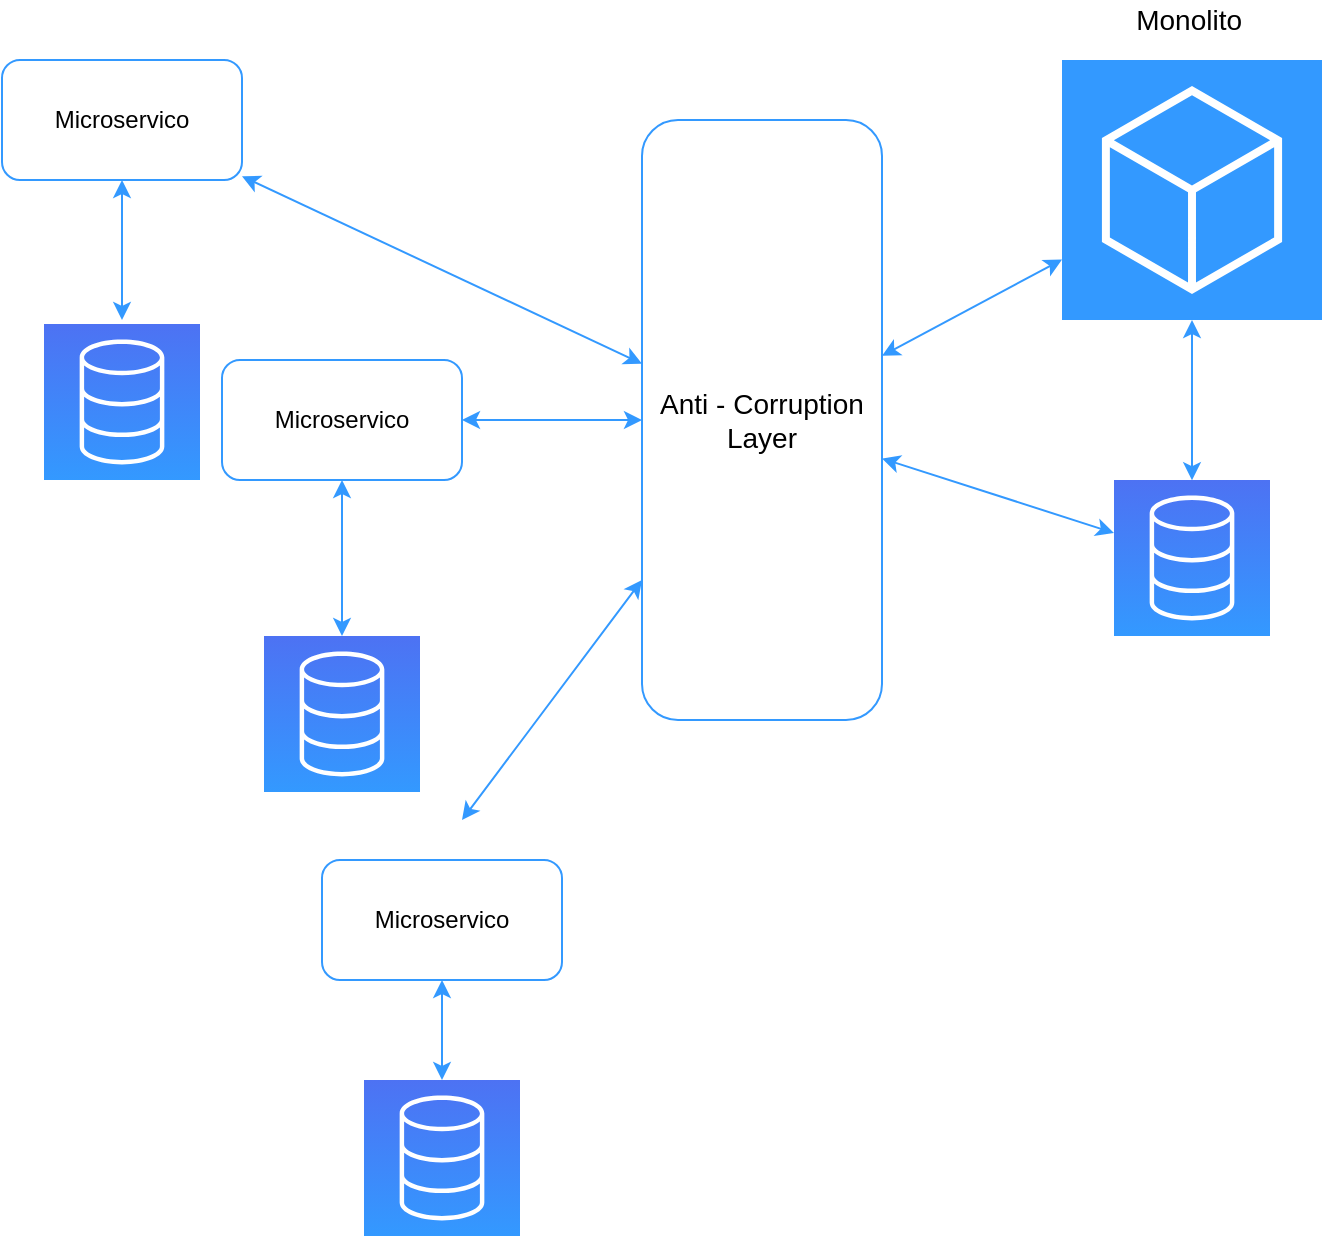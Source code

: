 <mxfile version="15.2.7" type="device" pages="2"><diagram id="Z9aLBjX3wHAcfjCfDm6o" name="Página-1"><mxGraphModel dx="1422" dy="822" grid="1" gridSize="10" guides="1" tooltips="1" connect="1" arrows="1" fold="1" page="1" pageScale="1" pageWidth="827" pageHeight="1169" math="0" shadow="0"><root><mxCell id="0"/><mxCell id="1" parent="0"/><mxCell id="7R8HYVR9fdEUXasA-dVE-4" style="edgeStyle=orthogonalEdgeStyle;rounded=0;orthogonalLoop=1;jettySize=auto;html=1;startArrow=classic;startFill=1;strokeColor=#3399FF;" edge="1" parent="1" source="7R8HYVR9fdEUXasA-dVE-1"><mxGeometry relative="1" as="geometry"><mxPoint x="605" y="480.098" as="targetPoint"/></mxGeometry></mxCell><mxCell id="7R8HYVR9fdEUXasA-dVE-1" value="" style="sketch=0;points=[[0,0,0],[0.25,0,0],[0.5,0,0],[0.75,0,0],[1,0,0],[0,1,0],[0.25,1,0],[0.5,1,0],[0.75,1,0],[1,1,0],[0,0.25,0],[0,0.5,0],[0,0.75,0],[1,0.25,0],[1,0.5,0],[1,0.75,0]];gradientDirection=north;outlineConnect=0;fontColor=#232F3E;fillColor=#3399FF;strokeColor=#ffffff;dashed=0;verticalLabelPosition=bottom;verticalAlign=top;align=center;html=1;fontSize=12;fontStyle=0;aspect=fixed;shape=mxgraph.aws4.resourceIcon;resIcon=mxgraph.aws4.general;" vertex="1" parent="1"><mxGeometry x="540" y="270" width="130" height="130" as="geometry"/></mxCell><mxCell id="7R8HYVR9fdEUXasA-dVE-2" value="&lt;font style=&quot;font-size: 14px&quot;&gt;Monolito&amp;nbsp;&lt;/font&gt;" style="text;html=1;align=center;verticalAlign=middle;resizable=0;points=[];autosize=1;strokeColor=none;fillColor=none;" vertex="1" parent="1"><mxGeometry x="570" y="240" width="70" height="20" as="geometry"/></mxCell><mxCell id="7R8HYVR9fdEUXasA-dVE-22" style="edgeStyle=none;rounded=0;orthogonalLoop=1;jettySize=auto;html=1;startArrow=classic;startFill=1;strokeColor=#3399FF;" edge="1" parent="1" source="7R8HYVR9fdEUXasA-dVE-6" target="7R8HYVR9fdEUXasA-dVE-1"><mxGeometry relative="1" as="geometry"/></mxCell><mxCell id="7R8HYVR9fdEUXasA-dVE-23" style="edgeStyle=none;rounded=0;orthogonalLoop=1;jettySize=auto;html=1;startArrow=classic;startFill=1;strokeColor=#3399FF;" edge="1" parent="1" source="7R8HYVR9fdEUXasA-dVE-6"><mxGeometry relative="1" as="geometry"><mxPoint x="566" y="506.484" as="targetPoint"/></mxGeometry></mxCell><mxCell id="7R8HYVR9fdEUXasA-dVE-6" value="&lt;font style=&quot;font-size: 14px&quot;&gt;Anti - Corruption Layer&lt;/font&gt;" style="rounded=1;whiteSpace=wrap;html=1;strokeColor=#3399FF;" vertex="1" parent="1"><mxGeometry x="330" y="300" width="120" height="300" as="geometry"/></mxCell><mxCell id="7R8HYVR9fdEUXasA-dVE-13" style="edgeStyle=orthogonalEdgeStyle;rounded=0;orthogonalLoop=1;jettySize=auto;html=1;startArrow=classic;startFill=1;strokeColor=#3399FF;" edge="1" parent="1" source="7R8HYVR9fdEUXasA-dVE-7"><mxGeometry relative="1" as="geometry"><mxPoint x="70" y="400" as="targetPoint"/></mxGeometry></mxCell><mxCell id="7R8HYVR9fdEUXasA-dVE-19" style="rounded=0;orthogonalLoop=1;jettySize=auto;html=1;startArrow=classic;startFill=1;strokeColor=#3399FF;" edge="1" parent="1" source="7R8HYVR9fdEUXasA-dVE-7" target="7R8HYVR9fdEUXasA-dVE-6"><mxGeometry relative="1" as="geometry"/></mxCell><mxCell id="7R8HYVR9fdEUXasA-dVE-7" value="Microservico" style="rounded=1;whiteSpace=wrap;html=1;strokeColor=#3399FF;" vertex="1" parent="1"><mxGeometry x="10" y="270" width="120" height="60" as="geometry"/></mxCell><mxCell id="7R8HYVR9fdEUXasA-dVE-15" style="edgeStyle=orthogonalEdgeStyle;rounded=0;orthogonalLoop=1;jettySize=auto;html=1;entryX=0.5;entryY=0;entryDx=0;entryDy=0;entryPerimeter=0;startArrow=classic;startFill=1;strokeColor=#3399FF;" edge="1" parent="1" source="7R8HYVR9fdEUXasA-dVE-8"><mxGeometry relative="1" as="geometry"><mxPoint x="180" y="558" as="targetPoint"/></mxGeometry></mxCell><mxCell id="7R8HYVR9fdEUXasA-dVE-20" style="edgeStyle=none;rounded=0;orthogonalLoop=1;jettySize=auto;html=1;startArrow=classic;startFill=1;strokeColor=#3399FF;" edge="1" parent="1" source="7R8HYVR9fdEUXasA-dVE-8" target="7R8HYVR9fdEUXasA-dVE-6"><mxGeometry relative="1" as="geometry"/></mxCell><mxCell id="7R8HYVR9fdEUXasA-dVE-8" value="Microservico" style="rounded=1;whiteSpace=wrap;html=1;strokeColor=#3399FF;" vertex="1" parent="1"><mxGeometry x="120" y="420" width="120" height="60" as="geometry"/></mxCell><mxCell id="7R8HYVR9fdEUXasA-dVE-18" style="edgeStyle=orthogonalEdgeStyle;rounded=0;orthogonalLoop=1;jettySize=auto;html=1;startArrow=classic;startFill=1;strokeColor=#3399FF;" edge="1" parent="1" source="7R8HYVR9fdEUXasA-dVE-9"><mxGeometry relative="1" as="geometry"><mxPoint x="230" y="780" as="targetPoint"/></mxGeometry></mxCell><mxCell id="7R8HYVR9fdEUXasA-dVE-21" style="edgeStyle=none;rounded=0;orthogonalLoop=1;jettySize=auto;html=1;startArrow=classic;startFill=1;strokeColor=#3399FF;" edge="1" parent="1" target="7R8HYVR9fdEUXasA-dVE-6"><mxGeometry relative="1" as="geometry"><mxPoint x="240" y="650" as="sourcePoint"/><Array as="points"><mxPoint x="270" y="610"/></Array></mxGeometry></mxCell><mxCell id="7R8HYVR9fdEUXasA-dVE-9" value="Microservico" style="rounded=1;whiteSpace=wrap;html=1;strokeColor=#3399FF;" vertex="1" parent="1"><mxGeometry x="170" y="670" width="120" height="60" as="geometry"/></mxCell><mxCell id="7R8HYVR9fdEUXasA-dVE-24" value="" style="sketch=0;points=[[0,0,0],[0.25,0,0],[0.5,0,0],[0.75,0,0],[1,0,0],[0,1,0],[0.25,1,0],[0.5,1,0],[0.75,1,0],[1,1,0],[0,0.25,0],[0,0.5,0],[0,0.75,0],[1,0.25,0],[1,0.5,0],[1,0.75,0]];outlineConnect=0;fontColor=#232F3E;gradientColor=#4D72F3;gradientDirection=north;fillColor=#3334B9;strokeColor=#ffffff;dashed=0;verticalLabelPosition=bottom;verticalAlign=top;align=center;html=1;fontSize=12;fontStyle=0;aspect=fixed;shape=mxgraph.aws4.resourceIcon;resIcon=mxgraph.aws4.database;" vertex="1" parent="1"><mxGeometry x="566" y="480" width="78" height="78" as="geometry"/></mxCell><mxCell id="7R8HYVR9fdEUXasA-dVE-25" value="" style="sketch=0;points=[[0,0,0],[0.25,0,0],[0.5,0,0],[0.75,0,0],[1,0,0],[0,1,0],[0.25,1,0],[0.5,1,0],[0.75,1,0],[1,1,0],[0,0.25,0],[0,0.5,0],[0,0.75,0],[1,0.25,0],[1,0.5,0],[1,0.75,0]];outlineConnect=0;fontColor=#232F3E;gradientColor=#4D72F3;gradientDirection=north;fillColor=#3399FF;strokeColor=#ffffff;dashed=0;verticalLabelPosition=bottom;verticalAlign=top;align=center;html=1;fontSize=12;fontStyle=0;aspect=fixed;shape=mxgraph.aws4.resourceIcon;resIcon=mxgraph.aws4.database;" vertex="1" parent="1"><mxGeometry x="191" y="780" width="78" height="78" as="geometry"/></mxCell><mxCell id="7R8HYVR9fdEUXasA-dVE-27" value="" style="sketch=0;points=[[0,0,0],[0.25,0,0],[0.5,0,0],[0.75,0,0],[1,0,0],[0,1,0],[0.25,1,0],[0.5,1,0],[0.75,1,0],[1,1,0],[0,0.25,0],[0,0.5,0],[0,0.75,0],[1,0.25,0],[1,0.5,0],[1,0.75,0]];outlineConnect=0;fontColor=#232F3E;gradientColor=#4D72F3;gradientDirection=north;fillColor=#3399FF;strokeColor=#ffffff;dashed=0;verticalLabelPosition=bottom;verticalAlign=top;align=center;html=1;fontSize=12;fontStyle=0;aspect=fixed;shape=mxgraph.aws4.resourceIcon;resIcon=mxgraph.aws4.database;" vertex="1" parent="1"><mxGeometry x="31" y="402" width="78" height="78" as="geometry"/></mxCell><mxCell id="7R8HYVR9fdEUXasA-dVE-28" value="" style="sketch=0;points=[[0,0,0],[0.25,0,0],[0.5,0,0],[0.75,0,0],[1,0,0],[0,1,0],[0.25,1,0],[0.5,1,0],[0.75,1,0],[1,1,0],[0,0.25,0],[0,0.5,0],[0,0.75,0],[1,0.25,0],[1,0.5,0],[1,0.75,0]];outlineConnect=0;fontColor=#232F3E;gradientColor=#4D72F3;gradientDirection=north;fillColor=#3399FF;strokeColor=#ffffff;dashed=0;verticalLabelPosition=bottom;verticalAlign=top;align=center;html=1;fontSize=12;fontStyle=0;aspect=fixed;shape=mxgraph.aws4.resourceIcon;resIcon=mxgraph.aws4.database;" vertex="1" parent="1"><mxGeometry x="566" y="480" width="78" height="78" as="geometry"/></mxCell><mxCell id="7R8HYVR9fdEUXasA-dVE-29" value="" style="sketch=0;points=[[0,0,0],[0.25,0,0],[0.5,0,0],[0.75,0,0],[1,0,0],[0,1,0],[0.25,1,0],[0.5,1,0],[0.75,1,0],[1,1,0],[0,0.25,0],[0,0.5,0],[0,0.75,0],[1,0.25,0],[1,0.5,0],[1,0.75,0]];outlineConnect=0;fontColor=#232F3E;gradientColor=#4D72F3;gradientDirection=north;fillColor=#3399FF;strokeColor=#ffffff;dashed=0;verticalLabelPosition=bottom;verticalAlign=top;align=center;html=1;fontSize=12;fontStyle=0;aspect=fixed;shape=mxgraph.aws4.resourceIcon;resIcon=mxgraph.aws4.database;" vertex="1" parent="1"><mxGeometry x="141" y="558" width="78" height="78" as="geometry"/></mxCell></root></mxGraphModel></diagram><diagram id="FIDlpOGHzlIBowHZw3AF" name="Página-2"><mxGraphModel dx="1422" dy="822" grid="1" gridSize="10" guides="1" tooltips="1" connect="1" arrows="1" fold="1" page="1" pageScale="1" pageWidth="827" pageHeight="1169" math="0" shadow="0"><root><mxCell id="lm3BuvT1X1ZEpFqyclFc-0"/><mxCell id="lm3BuvT1X1ZEpFqyclFc-1" parent="lm3BuvT1X1ZEpFqyclFc-0"/><mxCell id="lm3BuvT1X1ZEpFqyclFc-2" value="" style="rounded=1;whiteSpace=wrap;html=1;strokeColor=#3399FF;" vertex="1" parent="lm3BuvT1X1ZEpFqyclFc-1"><mxGeometry x="270" y="950" width="560" height="230" as="geometry"/></mxCell><mxCell id="lm3BuvT1X1ZEpFqyclFc-3" style="edgeStyle=none;rounded=0;orthogonalLoop=1;jettySize=auto;html=1;startArrow=classic;startFill=1;strokeColor=#3399FF;" edge="1" parent="lm3BuvT1X1ZEpFqyclFc-1" source="lm3BuvT1X1ZEpFqyclFc-4" target="lm3BuvT1X1ZEpFqyclFc-5"><mxGeometry relative="1" as="geometry"/></mxCell><mxCell id="lm3BuvT1X1ZEpFqyclFc-4" value="Facade" style="rounded=1;whiteSpace=wrap;html=1;strokeColor=#3399FF;" vertex="1" parent="lm3BuvT1X1ZEpFqyclFc-1"><mxGeometry x="320" y="1010" width="120" height="60" as="geometry"/></mxCell><mxCell id="JknLT3o-bxEjXOESN2H_-2" style="edgeStyle=none;rounded=0;orthogonalLoop=1;jettySize=auto;html=1;startArrow=classic;startFill=1;strokeColor=#3399FF;" edge="1" parent="lm3BuvT1X1ZEpFqyclFc-1" source="lm3BuvT1X1ZEpFqyclFc-5" target="JknLT3o-bxEjXOESN2H_-0"><mxGeometry relative="1" as="geometry"/></mxCell><mxCell id="JknLT3o-bxEjXOESN2H_-3" style="edgeStyle=none;rounded=0;orthogonalLoop=1;jettySize=auto;html=1;startArrow=classic;startFill=1;strokeColor=#3399FF;" edge="1" parent="lm3BuvT1X1ZEpFqyclFc-1" source="lm3BuvT1X1ZEpFqyclFc-5" target="JknLT3o-bxEjXOESN2H_-1"><mxGeometry relative="1" as="geometry"/></mxCell><mxCell id="lm3BuvT1X1ZEpFqyclFc-5" value="Adapter" style="rounded=1;whiteSpace=wrap;html=1;strokeColor=#3399FF;" vertex="1" parent="lm3BuvT1X1ZEpFqyclFc-1"><mxGeometry x="500" y="1010" width="120" height="60" as="geometry"/></mxCell><mxCell id="lm3BuvT1X1ZEpFqyclFc-6" value="ACL" style="text;html=1;align=center;verticalAlign=middle;resizable=0;points=[];autosize=1;strokeColor=none;fillColor=none;" vertex="1" parent="lm3BuvT1X1ZEpFqyclFc-1"><mxGeometry x="540" y="970" width="40" height="20" as="geometry"/></mxCell><mxCell id="JknLT3o-bxEjXOESN2H_-0" value="API" style="rounded=1;whiteSpace=wrap;html=1;strokeColor=#3399FF;" vertex="1" parent="lm3BuvT1X1ZEpFqyclFc-1"><mxGeometry x="660" y="1010" width="120" height="60" as="geometry"/></mxCell><mxCell id="JknLT3o-bxEjXOESN2H_-1" value="Tradutor" style="rounded=1;whiteSpace=wrap;html=1;strokeColor=#3399FF;" vertex="1" parent="lm3BuvT1X1ZEpFqyclFc-1"><mxGeometry x="500" y="1100" width="120" height="60" as="geometry"/></mxCell></root></mxGraphModel></diagram></mxfile>